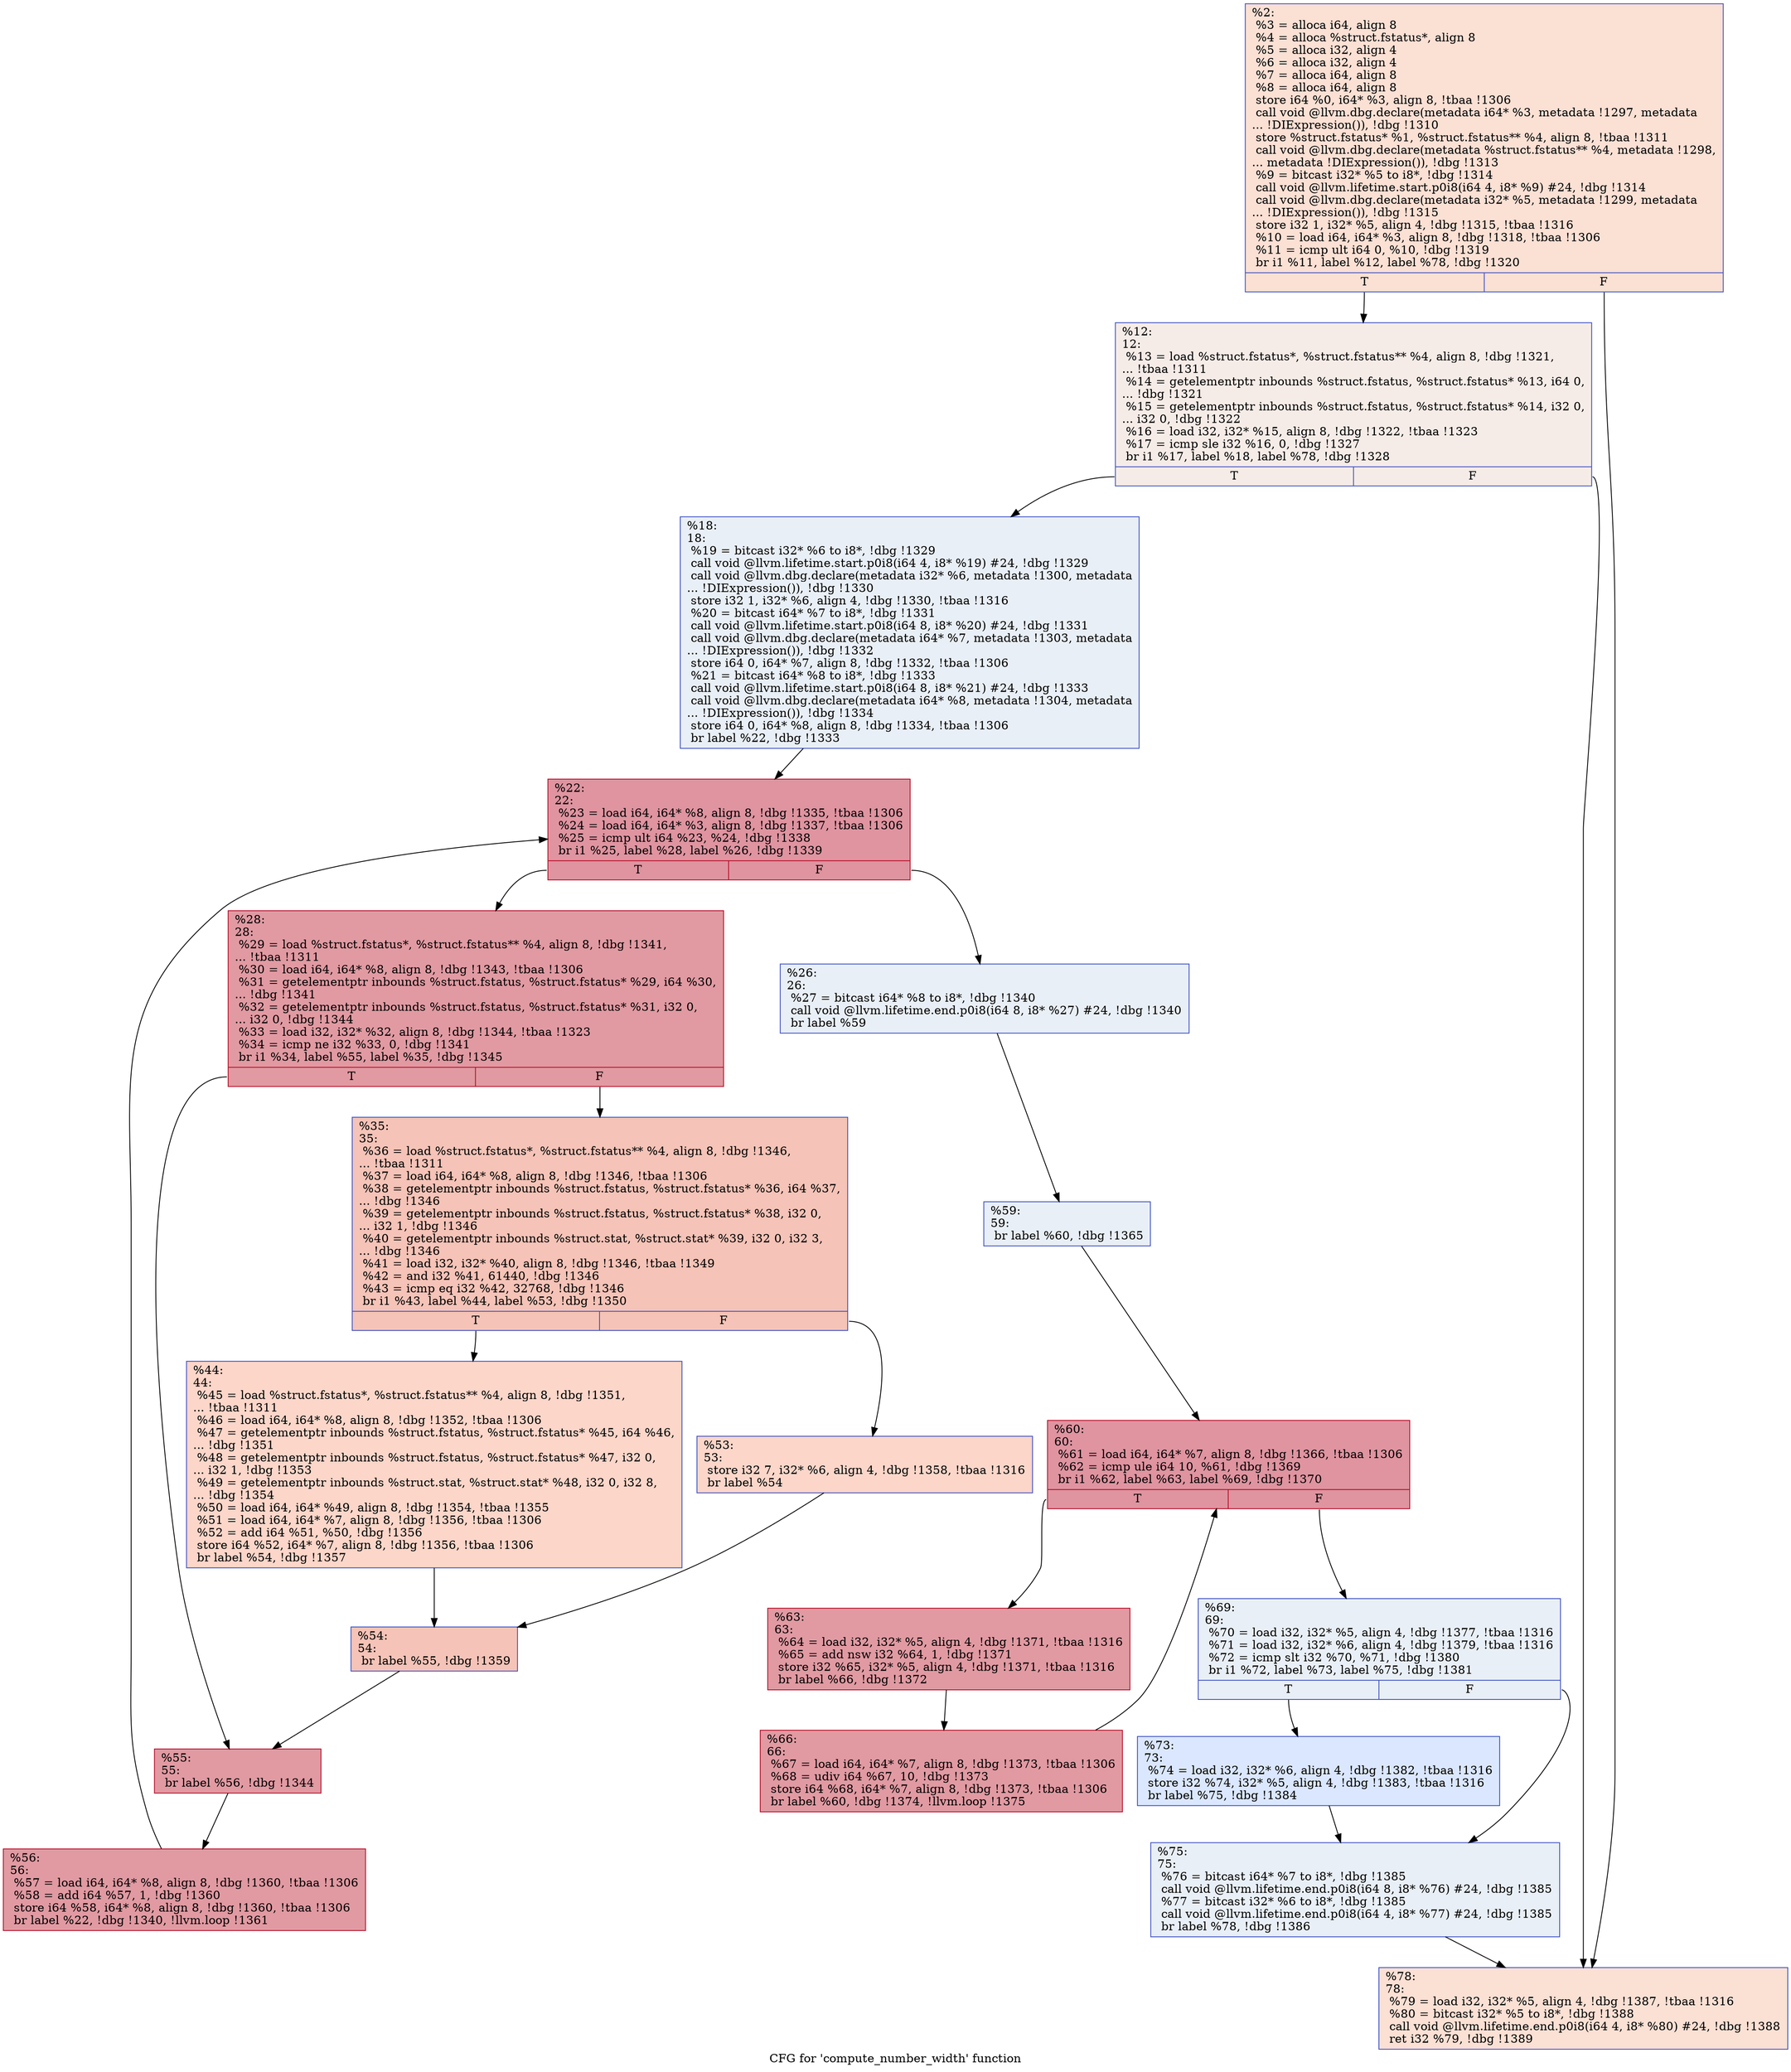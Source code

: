 digraph "CFG for 'compute_number_width' function" {
	label="CFG for 'compute_number_width' function";

	Node0x1e64ea0 [shape=record,color="#3d50c3ff", style=filled, fillcolor="#f7b99e70",label="{%2:\l  %3 = alloca i64, align 8\l  %4 = alloca %struct.fstatus*, align 8\l  %5 = alloca i32, align 4\l  %6 = alloca i32, align 4\l  %7 = alloca i64, align 8\l  %8 = alloca i64, align 8\l  store i64 %0, i64* %3, align 8, !tbaa !1306\l  call void @llvm.dbg.declare(metadata i64* %3, metadata !1297, metadata\l... !DIExpression()), !dbg !1310\l  store %struct.fstatus* %1, %struct.fstatus** %4, align 8, !tbaa !1311\l  call void @llvm.dbg.declare(metadata %struct.fstatus** %4, metadata !1298,\l... metadata !DIExpression()), !dbg !1313\l  %9 = bitcast i32* %5 to i8*, !dbg !1314\l  call void @llvm.lifetime.start.p0i8(i64 4, i8* %9) #24, !dbg !1314\l  call void @llvm.dbg.declare(metadata i32* %5, metadata !1299, metadata\l... !DIExpression()), !dbg !1315\l  store i32 1, i32* %5, align 4, !dbg !1315, !tbaa !1316\l  %10 = load i64, i64* %3, align 8, !dbg !1318, !tbaa !1306\l  %11 = icmp ult i64 0, %10, !dbg !1319\l  br i1 %11, label %12, label %78, !dbg !1320\l|{<s0>T|<s1>F}}"];
	Node0x1e64ea0:s0 -> Node0x1e650e0;
	Node0x1e64ea0:s1 -> Node0x1e65680;
	Node0x1e650e0 [shape=record,color="#3d50c3ff", style=filled, fillcolor="#ead5c970",label="{%12:\l12:                                               \l  %13 = load %struct.fstatus*, %struct.fstatus** %4, align 8, !dbg !1321,\l... !tbaa !1311\l  %14 = getelementptr inbounds %struct.fstatus, %struct.fstatus* %13, i64 0,\l... !dbg !1321\l  %15 = getelementptr inbounds %struct.fstatus, %struct.fstatus* %14, i32 0,\l... i32 0, !dbg !1322\l  %16 = load i32, i32* %15, align 8, !dbg !1322, !tbaa !1323\l  %17 = icmp sle i32 %16, 0, !dbg !1327\l  br i1 %17, label %18, label %78, !dbg !1328\l|{<s0>T|<s1>F}}"];
	Node0x1e650e0:s0 -> Node0x1e65130;
	Node0x1e650e0:s1 -> Node0x1e65680;
	Node0x1e65130 [shape=record,color="#3d50c3ff", style=filled, fillcolor="#cedaeb70",label="{%18:\l18:                                               \l  %19 = bitcast i32* %6 to i8*, !dbg !1329\l  call void @llvm.lifetime.start.p0i8(i64 4, i8* %19) #24, !dbg !1329\l  call void @llvm.dbg.declare(metadata i32* %6, metadata !1300, metadata\l... !DIExpression()), !dbg !1330\l  store i32 1, i32* %6, align 4, !dbg !1330, !tbaa !1316\l  %20 = bitcast i64* %7 to i8*, !dbg !1331\l  call void @llvm.lifetime.start.p0i8(i64 8, i8* %20) #24, !dbg !1331\l  call void @llvm.dbg.declare(metadata i64* %7, metadata !1303, metadata\l... !DIExpression()), !dbg !1332\l  store i64 0, i64* %7, align 8, !dbg !1332, !tbaa !1306\l  %21 = bitcast i64* %8 to i8*, !dbg !1333\l  call void @llvm.lifetime.start.p0i8(i64 8, i8* %21) #24, !dbg !1333\l  call void @llvm.dbg.declare(metadata i64* %8, metadata !1304, metadata\l... !DIExpression()), !dbg !1334\l  store i64 0, i64* %8, align 8, !dbg !1334, !tbaa !1306\l  br label %22, !dbg !1333\l}"];
	Node0x1e65130 -> Node0x1e65180;
	Node0x1e65180 [shape=record,color="#b70d28ff", style=filled, fillcolor="#b70d2870",label="{%22:\l22:                                               \l  %23 = load i64, i64* %8, align 8, !dbg !1335, !tbaa !1306\l  %24 = load i64, i64* %3, align 8, !dbg !1337, !tbaa !1306\l  %25 = icmp ult i64 %23, %24, !dbg !1338\l  br i1 %25, label %28, label %26, !dbg !1339\l|{<s0>T|<s1>F}}"];
	Node0x1e65180:s0 -> Node0x1e65220;
	Node0x1e65180:s1 -> Node0x1e651d0;
	Node0x1e651d0 [shape=record,color="#3d50c3ff", style=filled, fillcolor="#cedaeb70",label="{%26:\l26:                                               \l  %27 = bitcast i64* %8 to i8*, !dbg !1340\l  call void @llvm.lifetime.end.p0i8(i64 8, i8* %27) #24, !dbg !1340\l  br label %59\l}"];
	Node0x1e651d0 -> Node0x1e65450;
	Node0x1e65220 [shape=record,color="#b70d28ff", style=filled, fillcolor="#bb1b2c70",label="{%28:\l28:                                               \l  %29 = load %struct.fstatus*, %struct.fstatus** %4, align 8, !dbg !1341,\l... !tbaa !1311\l  %30 = load i64, i64* %8, align 8, !dbg !1343, !tbaa !1306\l  %31 = getelementptr inbounds %struct.fstatus, %struct.fstatus* %29, i64 %30,\l... !dbg !1341\l  %32 = getelementptr inbounds %struct.fstatus, %struct.fstatus* %31, i32 0,\l... i32 0, !dbg !1344\l  %33 = load i32, i32* %32, align 8, !dbg !1344, !tbaa !1323\l  %34 = icmp ne i32 %33, 0, !dbg !1341\l  br i1 %34, label %55, label %35, !dbg !1345\l|{<s0>T|<s1>F}}"];
	Node0x1e65220:s0 -> Node0x1e653b0;
	Node0x1e65220:s1 -> Node0x1e65270;
	Node0x1e65270 [shape=record,color="#3d50c3ff", style=filled, fillcolor="#e8765c70",label="{%35:\l35:                                               \l  %36 = load %struct.fstatus*, %struct.fstatus** %4, align 8, !dbg !1346,\l... !tbaa !1311\l  %37 = load i64, i64* %8, align 8, !dbg !1346, !tbaa !1306\l  %38 = getelementptr inbounds %struct.fstatus, %struct.fstatus* %36, i64 %37,\l... !dbg !1346\l  %39 = getelementptr inbounds %struct.fstatus, %struct.fstatus* %38, i32 0,\l... i32 1, !dbg !1346\l  %40 = getelementptr inbounds %struct.stat, %struct.stat* %39, i32 0, i32 3,\l... !dbg !1346\l  %41 = load i32, i32* %40, align 8, !dbg !1346, !tbaa !1349\l  %42 = and i32 %41, 61440, !dbg !1346\l  %43 = icmp eq i32 %42, 32768, !dbg !1346\l  br i1 %43, label %44, label %53, !dbg !1350\l|{<s0>T|<s1>F}}"];
	Node0x1e65270:s0 -> Node0x1e652c0;
	Node0x1e65270:s1 -> Node0x1e65310;
	Node0x1e652c0 [shape=record,color="#3d50c3ff", style=filled, fillcolor="#f6a38570",label="{%44:\l44:                                               \l  %45 = load %struct.fstatus*, %struct.fstatus** %4, align 8, !dbg !1351,\l... !tbaa !1311\l  %46 = load i64, i64* %8, align 8, !dbg !1352, !tbaa !1306\l  %47 = getelementptr inbounds %struct.fstatus, %struct.fstatus* %45, i64 %46,\l... !dbg !1351\l  %48 = getelementptr inbounds %struct.fstatus, %struct.fstatus* %47, i32 0,\l... i32 1, !dbg !1353\l  %49 = getelementptr inbounds %struct.stat, %struct.stat* %48, i32 0, i32 8,\l... !dbg !1354\l  %50 = load i64, i64* %49, align 8, !dbg !1354, !tbaa !1355\l  %51 = load i64, i64* %7, align 8, !dbg !1356, !tbaa !1306\l  %52 = add i64 %51, %50, !dbg !1356\l  store i64 %52, i64* %7, align 8, !dbg !1356, !tbaa !1306\l  br label %54, !dbg !1357\l}"];
	Node0x1e652c0 -> Node0x1e65360;
	Node0x1e65310 [shape=record,color="#3d50c3ff", style=filled, fillcolor="#f6a38570",label="{%53:\l53:                                               \l  store i32 7, i32* %6, align 4, !dbg !1358, !tbaa !1316\l  br label %54\l}"];
	Node0x1e65310 -> Node0x1e65360;
	Node0x1e65360 [shape=record,color="#3d50c3ff", style=filled, fillcolor="#e8765c70",label="{%54:\l54:                                               \l  br label %55, !dbg !1359\l}"];
	Node0x1e65360 -> Node0x1e653b0;
	Node0x1e653b0 [shape=record,color="#b70d28ff", style=filled, fillcolor="#bb1b2c70",label="{%55:\l55:                                               \l  br label %56, !dbg !1344\l}"];
	Node0x1e653b0 -> Node0x1e65400;
	Node0x1e65400 [shape=record,color="#b70d28ff", style=filled, fillcolor="#bb1b2c70",label="{%56:\l56:                                               \l  %57 = load i64, i64* %8, align 8, !dbg !1360, !tbaa !1306\l  %58 = add i64 %57, 1, !dbg !1360\l  store i64 %58, i64* %8, align 8, !dbg !1360, !tbaa !1306\l  br label %22, !dbg !1340, !llvm.loop !1361\l}"];
	Node0x1e65400 -> Node0x1e65180;
	Node0x1e65450 [shape=record,color="#3d50c3ff", style=filled, fillcolor="#cedaeb70",label="{%59:\l59:                                               \l  br label %60, !dbg !1365\l}"];
	Node0x1e65450 -> Node0x1e654a0;
	Node0x1e654a0 [shape=record,color="#b70d28ff", style=filled, fillcolor="#b70d2870",label="{%60:\l60:                                               \l  %61 = load i64, i64* %7, align 8, !dbg !1366, !tbaa !1306\l  %62 = icmp ule i64 10, %61, !dbg !1369\l  br i1 %62, label %63, label %69, !dbg !1370\l|{<s0>T|<s1>F}}"];
	Node0x1e654a0:s0 -> Node0x1e654f0;
	Node0x1e654a0:s1 -> Node0x1e65590;
	Node0x1e654f0 [shape=record,color="#b70d28ff", style=filled, fillcolor="#bb1b2c70",label="{%63:\l63:                                               \l  %64 = load i32, i32* %5, align 4, !dbg !1371, !tbaa !1316\l  %65 = add nsw i32 %64, 1, !dbg !1371\l  store i32 %65, i32* %5, align 4, !dbg !1371, !tbaa !1316\l  br label %66, !dbg !1372\l}"];
	Node0x1e654f0 -> Node0x1e65540;
	Node0x1e65540 [shape=record,color="#b70d28ff", style=filled, fillcolor="#bb1b2c70",label="{%66:\l66:                                               \l  %67 = load i64, i64* %7, align 8, !dbg !1373, !tbaa !1306\l  %68 = udiv i64 %67, 10, !dbg !1373\l  store i64 %68, i64* %7, align 8, !dbg !1373, !tbaa !1306\l  br label %60, !dbg !1374, !llvm.loop !1375\l}"];
	Node0x1e65540 -> Node0x1e654a0;
	Node0x1e65590 [shape=record,color="#3d50c3ff", style=filled, fillcolor="#cedaeb70",label="{%69:\l69:                                               \l  %70 = load i32, i32* %5, align 4, !dbg !1377, !tbaa !1316\l  %71 = load i32, i32* %6, align 4, !dbg !1379, !tbaa !1316\l  %72 = icmp slt i32 %70, %71, !dbg !1380\l  br i1 %72, label %73, label %75, !dbg !1381\l|{<s0>T|<s1>F}}"];
	Node0x1e65590:s0 -> Node0x1e655e0;
	Node0x1e65590:s1 -> Node0x1e65630;
	Node0x1e655e0 [shape=record,color="#3d50c3ff", style=filled, fillcolor="#abc8fd70",label="{%73:\l73:                                               \l  %74 = load i32, i32* %6, align 4, !dbg !1382, !tbaa !1316\l  store i32 %74, i32* %5, align 4, !dbg !1383, !tbaa !1316\l  br label %75, !dbg !1384\l}"];
	Node0x1e655e0 -> Node0x1e65630;
	Node0x1e65630 [shape=record,color="#3d50c3ff", style=filled, fillcolor="#cedaeb70",label="{%75:\l75:                                               \l  %76 = bitcast i64* %7 to i8*, !dbg !1385\l  call void @llvm.lifetime.end.p0i8(i64 8, i8* %76) #24, !dbg !1385\l  %77 = bitcast i32* %6 to i8*, !dbg !1385\l  call void @llvm.lifetime.end.p0i8(i64 4, i8* %77) #24, !dbg !1385\l  br label %78, !dbg !1386\l}"];
	Node0x1e65630 -> Node0x1e65680;
	Node0x1e65680 [shape=record,color="#3d50c3ff", style=filled, fillcolor="#f7b99e70",label="{%78:\l78:                                               \l  %79 = load i32, i32* %5, align 4, !dbg !1387, !tbaa !1316\l  %80 = bitcast i32* %5 to i8*, !dbg !1388\l  call void @llvm.lifetime.end.p0i8(i64 4, i8* %80) #24, !dbg !1388\l  ret i32 %79, !dbg !1389\l}"];
}
